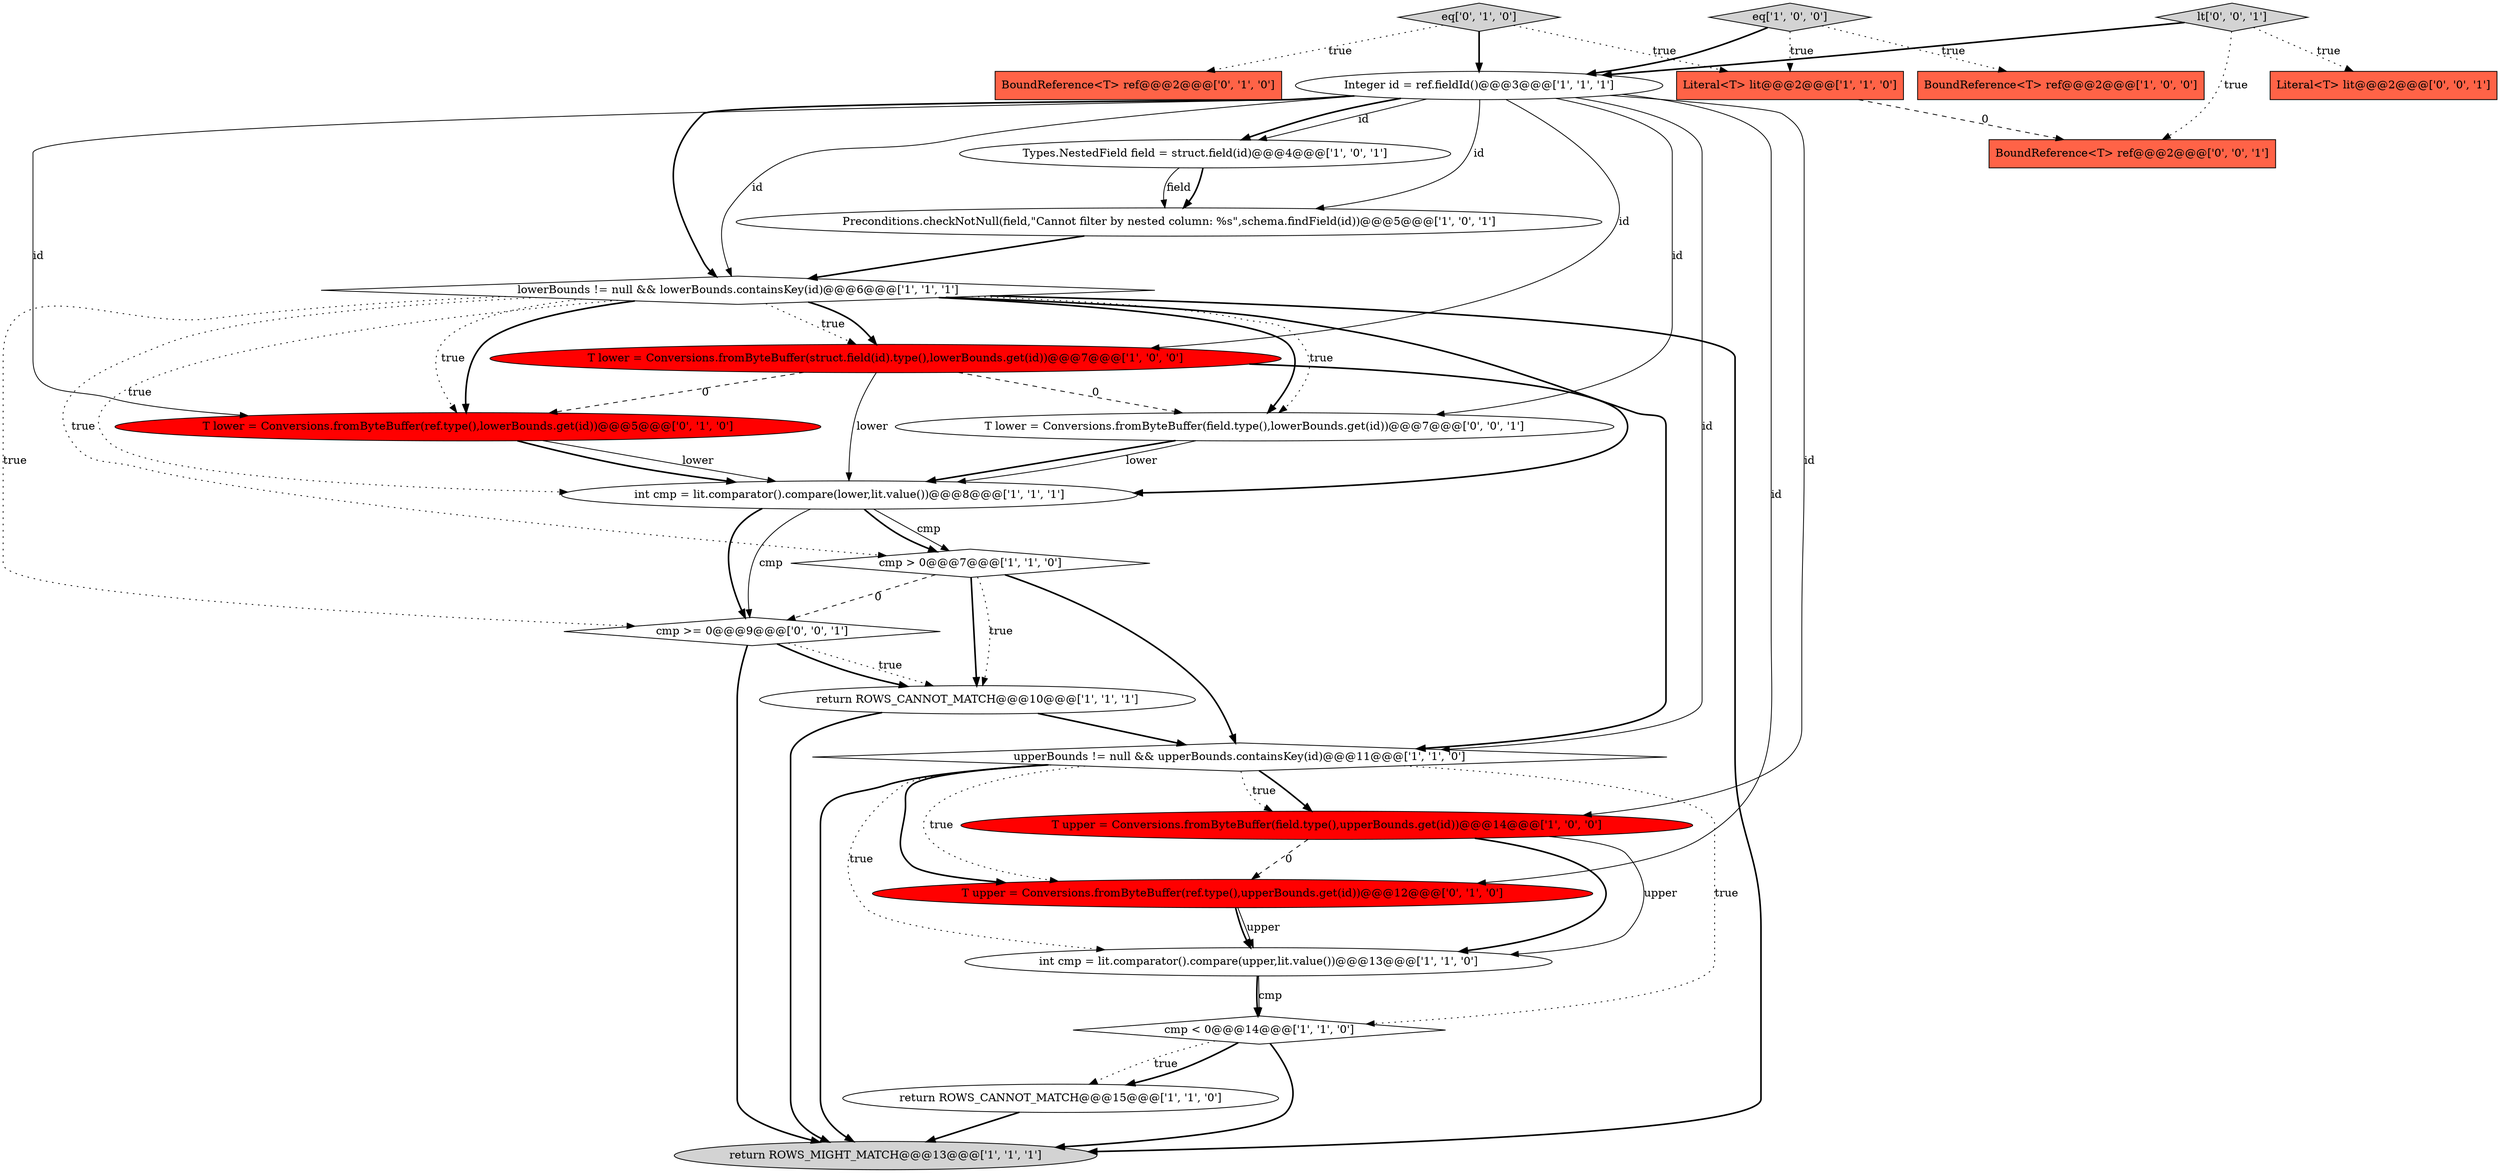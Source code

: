 digraph {
24 [style = filled, label = "cmp >= 0@@@9@@@['0', '0', '1']", fillcolor = white, shape = diamond image = "AAA0AAABBB3BBB"];
7 [style = filled, label = "int cmp = lit.comparator().compare(upper,lit.value())@@@13@@@['1', '1', '0']", fillcolor = white, shape = ellipse image = "AAA0AAABBB1BBB"];
6 [style = filled, label = "BoundReference<T> ref@@@2@@@['1', '0', '0']", fillcolor = tomato, shape = box image = "AAA0AAABBB1BBB"];
5 [style = filled, label = "cmp > 0@@@7@@@['1', '1', '0']", fillcolor = white, shape = diamond image = "AAA0AAABBB1BBB"];
20 [style = filled, label = "T upper = Conversions.fromByteBuffer(ref.type(),upperBounds.get(id))@@@12@@@['0', '1', '0']", fillcolor = red, shape = ellipse image = "AAA1AAABBB2BBB"];
10 [style = filled, label = "Types.NestedField field = struct.field(id)@@@4@@@['1', '0', '1']", fillcolor = white, shape = ellipse image = "AAA0AAABBB1BBB"];
14 [style = filled, label = "cmp < 0@@@14@@@['1', '1', '0']", fillcolor = white, shape = diamond image = "AAA0AAABBB1BBB"];
16 [style = filled, label = "return ROWS_CANNOT_MATCH@@@10@@@['1', '1', '1']", fillcolor = white, shape = ellipse image = "AAA0AAABBB1BBB"];
23 [style = filled, label = "T lower = Conversions.fromByteBuffer(field.type(),lowerBounds.get(id))@@@7@@@['0', '0', '1']", fillcolor = white, shape = ellipse image = "AAA0AAABBB3BBB"];
11 [style = filled, label = "Integer id = ref.fieldId()@@@3@@@['1', '1', '1']", fillcolor = white, shape = ellipse image = "AAA0AAABBB1BBB"];
9 [style = filled, label = "Literal<T> lit@@@2@@@['1', '1', '0']", fillcolor = tomato, shape = box image = "AAA0AAABBB1BBB"];
18 [style = filled, label = "BoundReference<T> ref@@@2@@@['0', '1', '0']", fillcolor = tomato, shape = box image = "AAA0AAABBB2BBB"];
13 [style = filled, label = "T upper = Conversions.fromByteBuffer(field.type(),upperBounds.get(id))@@@14@@@['1', '0', '0']", fillcolor = red, shape = ellipse image = "AAA1AAABBB1BBB"];
25 [style = filled, label = "BoundReference<T> ref@@@2@@@['0', '0', '1']", fillcolor = tomato, shape = box image = "AAA0AAABBB3BBB"];
8 [style = filled, label = "return ROWS_MIGHT_MATCH@@@13@@@['1', '1', '1']", fillcolor = lightgray, shape = ellipse image = "AAA0AAABBB1BBB"];
21 [style = filled, label = "lt['0', '0', '1']", fillcolor = lightgray, shape = diamond image = "AAA0AAABBB3BBB"];
3 [style = filled, label = "int cmp = lit.comparator().compare(lower,lit.value())@@@8@@@['1', '1', '1']", fillcolor = white, shape = ellipse image = "AAA0AAABBB1BBB"];
22 [style = filled, label = "Literal<T> lit@@@2@@@['0', '0', '1']", fillcolor = tomato, shape = box image = "AAA0AAABBB3BBB"];
0 [style = filled, label = "Preconditions.checkNotNull(field,\"Cannot filter by nested column: %s\",schema.findField(id))@@@5@@@['1', '0', '1']", fillcolor = white, shape = ellipse image = "AAA0AAABBB1BBB"];
12 [style = filled, label = "T lower = Conversions.fromByteBuffer(struct.field(id).type(),lowerBounds.get(id))@@@7@@@['1', '0', '0']", fillcolor = red, shape = ellipse image = "AAA1AAABBB1BBB"];
15 [style = filled, label = "lowerBounds != null && lowerBounds.containsKey(id)@@@6@@@['1', '1', '1']", fillcolor = white, shape = diamond image = "AAA0AAABBB1BBB"];
1 [style = filled, label = "upperBounds != null && upperBounds.containsKey(id)@@@11@@@['1', '1', '0']", fillcolor = white, shape = diamond image = "AAA0AAABBB1BBB"];
19 [style = filled, label = "T lower = Conversions.fromByteBuffer(ref.type(),lowerBounds.get(id))@@@5@@@['0', '1', '0']", fillcolor = red, shape = ellipse image = "AAA1AAABBB2BBB"];
2 [style = filled, label = "return ROWS_CANNOT_MATCH@@@15@@@['1', '1', '0']", fillcolor = white, shape = ellipse image = "AAA0AAABBB1BBB"];
17 [style = filled, label = "eq['0', '1', '0']", fillcolor = lightgray, shape = diamond image = "AAA0AAABBB2BBB"];
4 [style = filled, label = "eq['1', '0', '0']", fillcolor = lightgray, shape = diamond image = "AAA0AAABBB1BBB"];
4->6 [style = dotted, label="true"];
15->5 [style = dotted, label="true"];
14->2 [style = dotted, label="true"];
15->23 [style = bold, label=""];
1->8 [style = bold, label=""];
12->23 [style = dashed, label="0"];
3->5 [style = solid, label="cmp"];
12->3 [style = solid, label="lower"];
3->24 [style = bold, label=""];
16->8 [style = bold, label=""];
17->18 [style = dotted, label="true"];
15->24 [style = dotted, label="true"];
13->20 [style = dashed, label="0"];
11->19 [style = solid, label="id"];
5->24 [style = dashed, label="0"];
11->1 [style = solid, label="id"];
13->7 [style = solid, label="upper"];
11->20 [style = solid, label="id"];
20->7 [style = solid, label="upper"];
11->13 [style = solid, label="id"];
1->20 [style = bold, label=""];
21->22 [style = dotted, label="true"];
23->3 [style = bold, label=""];
1->14 [style = dotted, label="true"];
15->19 [style = bold, label=""];
11->12 [style = solid, label="id"];
1->13 [style = bold, label=""];
17->11 [style = bold, label=""];
0->15 [style = bold, label=""];
24->16 [style = dotted, label="true"];
11->15 [style = bold, label=""];
7->14 [style = bold, label=""];
1->7 [style = dotted, label="true"];
5->16 [style = bold, label=""];
15->3 [style = dotted, label="true"];
1->13 [style = dotted, label="true"];
24->16 [style = bold, label=""];
5->1 [style = bold, label=""];
3->24 [style = solid, label="cmp"];
11->0 [style = solid, label="id"];
3->5 [style = bold, label=""];
21->25 [style = dotted, label="true"];
11->15 [style = solid, label="id"];
12->19 [style = dashed, label="0"];
23->3 [style = solid, label="lower"];
16->1 [style = bold, label=""];
21->11 [style = bold, label=""];
11->10 [style = bold, label=""];
13->7 [style = bold, label=""];
15->19 [style = dotted, label="true"];
17->9 [style = dotted, label="true"];
10->0 [style = bold, label=""];
9->25 [style = dashed, label="0"];
5->16 [style = dotted, label="true"];
15->12 [style = dotted, label="true"];
19->3 [style = solid, label="lower"];
7->14 [style = solid, label="cmp"];
15->12 [style = bold, label=""];
12->3 [style = bold, label=""];
14->2 [style = bold, label=""];
14->8 [style = bold, label=""];
24->8 [style = bold, label=""];
20->7 [style = bold, label=""];
4->9 [style = dotted, label="true"];
4->11 [style = bold, label=""];
15->23 [style = dotted, label="true"];
19->3 [style = bold, label=""];
1->20 [style = dotted, label="true"];
11->10 [style = solid, label="id"];
10->0 [style = solid, label="field"];
15->8 [style = bold, label=""];
11->23 [style = solid, label="id"];
2->8 [style = bold, label=""];
15->1 [style = bold, label=""];
}
